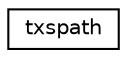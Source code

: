 digraph "Graphical Class Hierarchy"
{
  edge [fontname="Helvetica",fontsize="10",labelfontname="Helvetica",labelfontsize="10"];
  node [fontname="Helvetica",fontsize="10",shape=record];
  rankdir="LR";
  Node0 [label="txspath",height=0.2,width=0.4,color="black", fillcolor="white", style="filled",URL="$structtxspath.html"];
}
